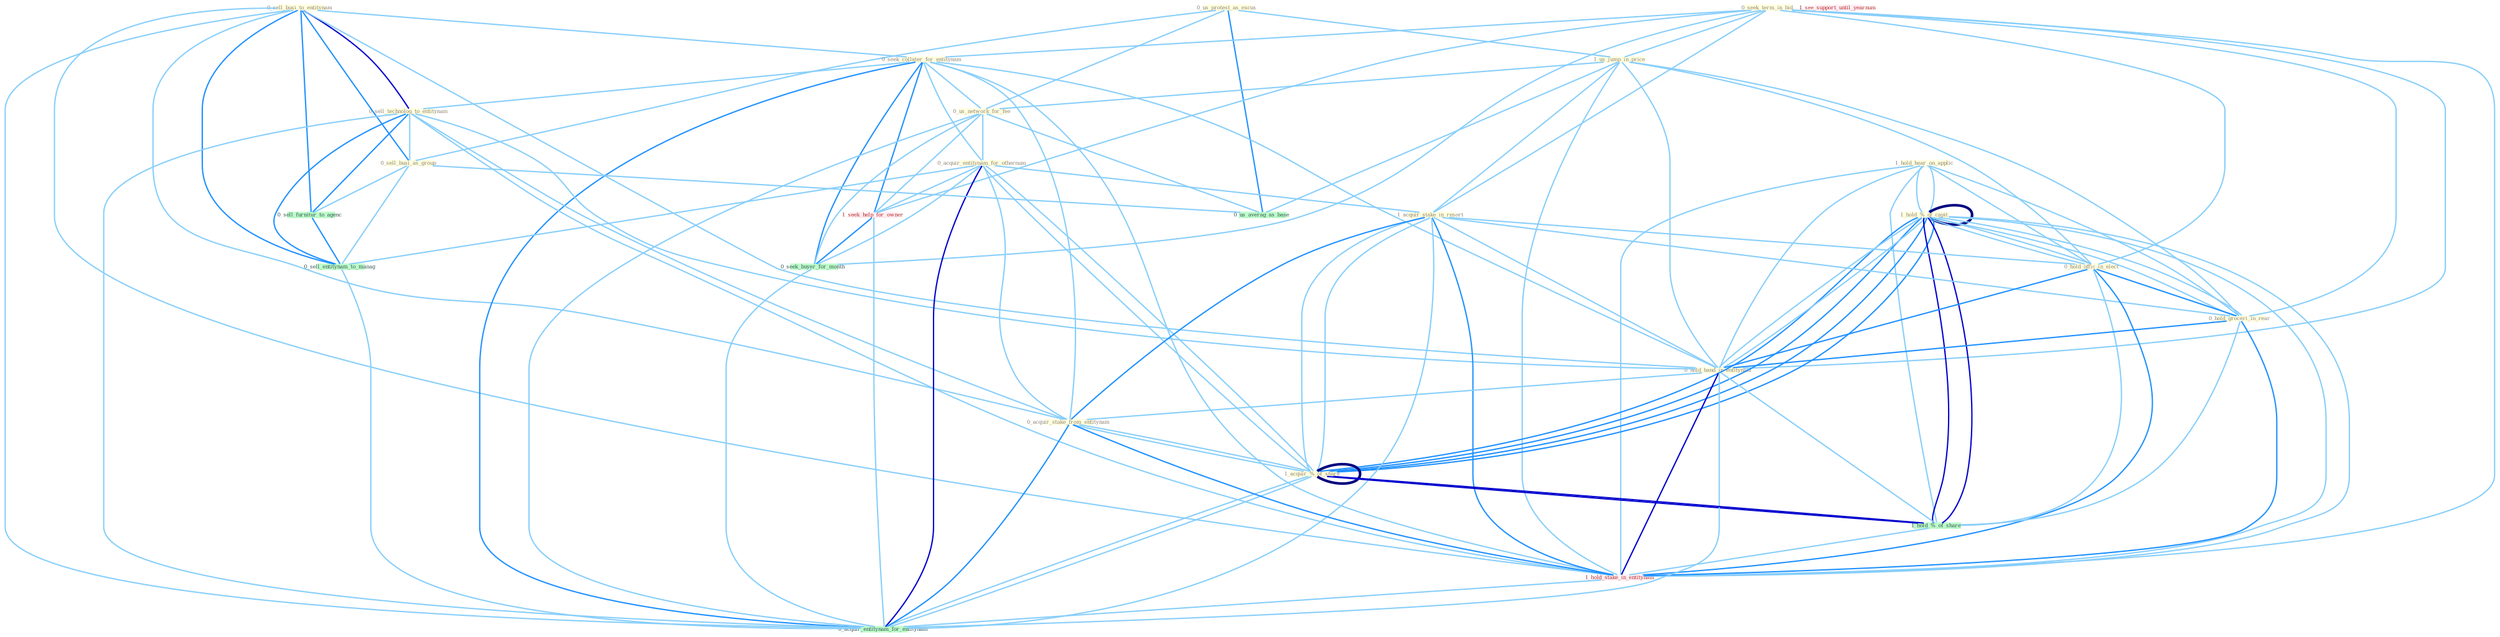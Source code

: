 Graph G{ 
    node
    [shape=polygon,style=filled,width=.5,height=.06,color="#BDFCC9",fixedsize=true,fontsize=4,
    fontcolor="#2f4f4f"];
    {node
    [color="#ffffe0", fontcolor="#8b7d6b"] "1_hold_hear_on_applic " "0_us_protest_as_excus " "0_seek_term_in_bid " "1_us_jump_in_price " "0_sell_busi_to_entitynam " "0_seek_collater_for_entitynam " "1_hold_%_of_capit " "0_sell_technolog_to_entitynam " "0_us_network_for_fee " "1_hold_%_of_capit " "0_acquir_entitynam_for_othernum " "1_acquir_stake_in_resort " "0_hold_offic_in_elect " "0_hold_groceri_in_rear " "0_sell_busi_as_group " "1_acquir_%_of_share " "0_hold_hand_in_entitynam " "0_acquir_stake_from_entitynam "}
{node [color="#fff0f5", fontcolor="#b22222"] "1_hold_stake_in_entitynam " "1_seek_help_for_owner " "1_see_support_until_yearnum "}
edge [color="#B0E2FF"];

	"1_hold_hear_on_applic " -- "1_hold_%_of_capit " [w="1", color="#87cefa" ];
	"1_hold_hear_on_applic " -- "1_hold_%_of_capit " [w="1", color="#87cefa" ];
	"1_hold_hear_on_applic " -- "0_hold_offic_in_elect " [w="1", color="#87cefa" ];
	"1_hold_hear_on_applic " -- "0_hold_groceri_in_rear " [w="1", color="#87cefa" ];
	"1_hold_hear_on_applic " -- "0_hold_hand_in_entitynam " [w="1", color="#87cefa" ];
	"1_hold_hear_on_applic " -- "1_hold_%_of_share " [w="1", color="#87cefa" ];
	"1_hold_hear_on_applic " -- "1_hold_stake_in_entitynam " [w="1", color="#87cefa" ];
	"0_us_protest_as_excus " -- "1_us_jump_in_price " [w="1", color="#87cefa" ];
	"0_us_protest_as_excus " -- "0_us_network_for_fee " [w="1", color="#87cefa" ];
	"0_us_protest_as_excus " -- "0_sell_busi_as_group " [w="1", color="#87cefa" ];
	"0_us_protest_as_excus " -- "0_us_averag_as_base " [w="2", color="#1e90ff" , len=0.8];
	"0_seek_term_in_bid " -- "1_us_jump_in_price " [w="1", color="#87cefa" ];
	"0_seek_term_in_bid " -- "0_seek_collater_for_entitynam " [w="1", color="#87cefa" ];
	"0_seek_term_in_bid " -- "1_acquir_stake_in_resort " [w="1", color="#87cefa" ];
	"0_seek_term_in_bid " -- "0_hold_offic_in_elect " [w="1", color="#87cefa" ];
	"0_seek_term_in_bid " -- "0_hold_groceri_in_rear " [w="1", color="#87cefa" ];
	"0_seek_term_in_bid " -- "0_hold_hand_in_entitynam " [w="1", color="#87cefa" ];
	"0_seek_term_in_bid " -- "1_hold_stake_in_entitynam " [w="1", color="#87cefa" ];
	"0_seek_term_in_bid " -- "1_seek_help_for_owner " [w="1", color="#87cefa" ];
	"0_seek_term_in_bid " -- "0_seek_buyer_for_month " [w="1", color="#87cefa" ];
	"1_us_jump_in_price " -- "0_us_network_for_fee " [w="1", color="#87cefa" ];
	"1_us_jump_in_price " -- "1_acquir_stake_in_resort " [w="1", color="#87cefa" ];
	"1_us_jump_in_price " -- "0_hold_offic_in_elect " [w="1", color="#87cefa" ];
	"1_us_jump_in_price " -- "0_hold_groceri_in_rear " [w="1", color="#87cefa" ];
	"1_us_jump_in_price " -- "0_hold_hand_in_entitynam " [w="1", color="#87cefa" ];
	"1_us_jump_in_price " -- "1_hold_stake_in_entitynam " [w="1", color="#87cefa" ];
	"1_us_jump_in_price " -- "0_us_averag_as_base " [w="1", color="#87cefa" ];
	"0_sell_busi_to_entitynam " -- "0_seek_collater_for_entitynam " [w="1", color="#87cefa" ];
	"0_sell_busi_to_entitynam " -- "0_sell_technolog_to_entitynam " [w="3", color="#0000cd" , len=0.6];
	"0_sell_busi_to_entitynam " -- "0_sell_busi_as_group " [w="2", color="#1e90ff" , len=0.8];
	"0_sell_busi_to_entitynam " -- "0_hold_hand_in_entitynam " [w="1", color="#87cefa" ];
	"0_sell_busi_to_entitynam " -- "0_acquir_stake_from_entitynam " [w="1", color="#87cefa" ];
	"0_sell_busi_to_entitynam " -- "1_hold_stake_in_entitynam " [w="1", color="#87cefa" ];
	"0_sell_busi_to_entitynam " -- "0_sell_furnitur_to_agenc " [w="2", color="#1e90ff" , len=0.8];
	"0_sell_busi_to_entitynam " -- "0_sell_entitynam_to_manag " [w="2", color="#1e90ff" , len=0.8];
	"0_sell_busi_to_entitynam " -- "0_acquir_entitynam_for_entitynam " [w="1", color="#87cefa" ];
	"0_seek_collater_for_entitynam " -- "0_sell_technolog_to_entitynam " [w="1", color="#87cefa" ];
	"0_seek_collater_for_entitynam " -- "0_us_network_for_fee " [w="1", color="#87cefa" ];
	"0_seek_collater_for_entitynam " -- "0_acquir_entitynam_for_othernum " [w="1", color="#87cefa" ];
	"0_seek_collater_for_entitynam " -- "0_hold_hand_in_entitynam " [w="1", color="#87cefa" ];
	"0_seek_collater_for_entitynam " -- "0_acquir_stake_from_entitynam " [w="1", color="#87cefa" ];
	"0_seek_collater_for_entitynam " -- "1_hold_stake_in_entitynam " [w="1", color="#87cefa" ];
	"0_seek_collater_for_entitynam " -- "1_seek_help_for_owner " [w="2", color="#1e90ff" , len=0.8];
	"0_seek_collater_for_entitynam " -- "0_seek_buyer_for_month " [w="2", color="#1e90ff" , len=0.8];
	"0_seek_collater_for_entitynam " -- "0_acquir_entitynam_for_entitynam " [w="2", color="#1e90ff" , len=0.8];
	"1_hold_%_of_capit " -- "1_hold_%_of_capit " [w="4", style=bold, color="#000080", len=0.4];
	"1_hold_%_of_capit " -- "0_hold_offic_in_elect " [w="1", color="#87cefa" ];
	"1_hold_%_of_capit " -- "0_hold_groceri_in_rear " [w="1", color="#87cefa" ];
	"1_hold_%_of_capit " -- "1_acquir_%_of_share " [w="2", color="#1e90ff" , len=0.8];
	"1_hold_%_of_capit " -- "0_hold_hand_in_entitynam " [w="1", color="#87cefa" ];
	"1_hold_%_of_capit " -- "1_hold_%_of_share " [w="3", color="#0000cd" , len=0.6];
	"1_hold_%_of_capit " -- "1_hold_stake_in_entitynam " [w="1", color="#87cefa" ];
	"1_hold_%_of_capit " -- "1_acquir_%_of_share " [w="2", color="#1e90ff" , len=0.8];
	"0_sell_technolog_to_entitynam " -- "0_sell_busi_as_group " [w="1", color="#87cefa" ];
	"0_sell_technolog_to_entitynam " -- "0_hold_hand_in_entitynam " [w="1", color="#87cefa" ];
	"0_sell_technolog_to_entitynam " -- "0_acquir_stake_from_entitynam " [w="1", color="#87cefa" ];
	"0_sell_technolog_to_entitynam " -- "1_hold_stake_in_entitynam " [w="1", color="#87cefa" ];
	"0_sell_technolog_to_entitynam " -- "0_sell_furnitur_to_agenc " [w="2", color="#1e90ff" , len=0.8];
	"0_sell_technolog_to_entitynam " -- "0_sell_entitynam_to_manag " [w="2", color="#1e90ff" , len=0.8];
	"0_sell_technolog_to_entitynam " -- "0_acquir_entitynam_for_entitynam " [w="1", color="#87cefa" ];
	"0_us_network_for_fee " -- "0_acquir_entitynam_for_othernum " [w="1", color="#87cefa" ];
	"0_us_network_for_fee " -- "1_seek_help_for_owner " [w="1", color="#87cefa" ];
	"0_us_network_for_fee " -- "0_seek_buyer_for_month " [w="1", color="#87cefa" ];
	"0_us_network_for_fee " -- "0_us_averag_as_base " [w="1", color="#87cefa" ];
	"0_us_network_for_fee " -- "0_acquir_entitynam_for_entitynam " [w="1", color="#87cefa" ];
	"1_hold_%_of_capit " -- "0_hold_offic_in_elect " [w="1", color="#87cefa" ];
	"1_hold_%_of_capit " -- "0_hold_groceri_in_rear " [w="1", color="#87cefa" ];
	"1_hold_%_of_capit " -- "1_acquir_%_of_share " [w="2", color="#1e90ff" , len=0.8];
	"1_hold_%_of_capit " -- "0_hold_hand_in_entitynam " [w="1", color="#87cefa" ];
	"1_hold_%_of_capit " -- "1_hold_%_of_share " [w="3", color="#0000cd" , len=0.6];
	"1_hold_%_of_capit " -- "1_hold_stake_in_entitynam " [w="1", color="#87cefa" ];
	"1_hold_%_of_capit " -- "1_acquir_%_of_share " [w="2", color="#1e90ff" , len=0.8];
	"0_acquir_entitynam_for_othernum " -- "1_acquir_stake_in_resort " [w="1", color="#87cefa" ];
	"0_acquir_entitynam_for_othernum " -- "1_acquir_%_of_share " [w="1", color="#87cefa" ];
	"0_acquir_entitynam_for_othernum " -- "0_acquir_stake_from_entitynam " [w="1", color="#87cefa" ];
	"0_acquir_entitynam_for_othernum " -- "1_seek_help_for_owner " [w="1", color="#87cefa" ];
	"0_acquir_entitynam_for_othernum " -- "0_seek_buyer_for_month " [w="1", color="#87cefa" ];
	"0_acquir_entitynam_for_othernum " -- "1_acquir_%_of_share " [w="1", color="#87cefa" ];
	"0_acquir_entitynam_for_othernum " -- "0_sell_entitynam_to_manag " [w="1", color="#87cefa" ];
	"0_acquir_entitynam_for_othernum " -- "0_acquir_entitynam_for_entitynam " [w="3", color="#0000cd" , len=0.6];
	"1_acquir_stake_in_resort " -- "0_hold_offic_in_elect " [w="1", color="#87cefa" ];
	"1_acquir_stake_in_resort " -- "0_hold_groceri_in_rear " [w="1", color="#87cefa" ];
	"1_acquir_stake_in_resort " -- "1_acquir_%_of_share " [w="1", color="#87cefa" ];
	"1_acquir_stake_in_resort " -- "0_hold_hand_in_entitynam " [w="1", color="#87cefa" ];
	"1_acquir_stake_in_resort " -- "0_acquir_stake_from_entitynam " [w="2", color="#1e90ff" , len=0.8];
	"1_acquir_stake_in_resort " -- "1_hold_stake_in_entitynam " [w="2", color="#1e90ff" , len=0.8];
	"1_acquir_stake_in_resort " -- "1_acquir_%_of_share " [w="1", color="#87cefa" ];
	"1_acquir_stake_in_resort " -- "0_acquir_entitynam_for_entitynam " [w="1", color="#87cefa" ];
	"0_hold_offic_in_elect " -- "0_hold_groceri_in_rear " [w="2", color="#1e90ff" , len=0.8];
	"0_hold_offic_in_elect " -- "0_hold_hand_in_entitynam " [w="2", color="#1e90ff" , len=0.8];
	"0_hold_offic_in_elect " -- "1_hold_%_of_share " [w="1", color="#87cefa" ];
	"0_hold_offic_in_elect " -- "1_hold_stake_in_entitynam " [w="2", color="#1e90ff" , len=0.8];
	"0_hold_groceri_in_rear " -- "0_hold_hand_in_entitynam " [w="2", color="#1e90ff" , len=0.8];
	"0_hold_groceri_in_rear " -- "1_hold_%_of_share " [w="1", color="#87cefa" ];
	"0_hold_groceri_in_rear " -- "1_hold_stake_in_entitynam " [w="2", color="#1e90ff" , len=0.8];
	"0_sell_busi_as_group " -- "0_sell_furnitur_to_agenc " [w="1", color="#87cefa" ];
	"0_sell_busi_as_group " -- "0_us_averag_as_base " [w="1", color="#87cefa" ];
	"0_sell_busi_as_group " -- "0_sell_entitynam_to_manag " [w="1", color="#87cefa" ];
	"1_acquir_%_of_share " -- "0_acquir_stake_from_entitynam " [w="1", color="#87cefa" ];
	"1_acquir_%_of_share " -- "1_hold_%_of_share " [w="3", color="#0000cd" , len=0.6];
	"1_acquir_%_of_share " -- "1_acquir_%_of_share " [w="4", style=bold, color="#000080", len=0.4];
	"1_acquir_%_of_share " -- "0_acquir_entitynam_for_entitynam " [w="1", color="#87cefa" ];
	"0_hold_hand_in_entitynam " -- "0_acquir_stake_from_entitynam " [w="1", color="#87cefa" ];
	"0_hold_hand_in_entitynam " -- "1_hold_%_of_share " [w="1", color="#87cefa" ];
	"0_hold_hand_in_entitynam " -- "1_hold_stake_in_entitynam " [w="3", color="#0000cd" , len=0.6];
	"0_hold_hand_in_entitynam " -- "0_acquir_entitynam_for_entitynam " [w="1", color="#87cefa" ];
	"0_acquir_stake_from_entitynam " -- "1_hold_stake_in_entitynam " [w="2", color="#1e90ff" , len=0.8];
	"0_acquir_stake_from_entitynam " -- "1_acquir_%_of_share " [w="1", color="#87cefa" ];
	"0_acquir_stake_from_entitynam " -- "0_acquir_entitynam_for_entitynam " [w="2", color="#1e90ff" , len=0.8];
	"1_hold_%_of_share " -- "1_hold_stake_in_entitynam " [w="1", color="#87cefa" ];
	"1_hold_%_of_share " -- "1_acquir_%_of_share " [w="3", color="#0000cd" , len=0.6];
	"1_hold_stake_in_entitynam " -- "0_acquir_entitynam_for_entitynam " [w="1", color="#87cefa" ];
	"1_seek_help_for_owner " -- "0_seek_buyer_for_month " [w="2", color="#1e90ff" , len=0.8];
	"1_seek_help_for_owner " -- "0_acquir_entitynam_for_entitynam " [w="1", color="#87cefa" ];
	"0_seek_buyer_for_month " -- "0_acquir_entitynam_for_entitynam " [w="1", color="#87cefa" ];
	"1_acquir_%_of_share " -- "0_acquir_entitynam_for_entitynam " [w="1", color="#87cefa" ];
	"0_sell_furnitur_to_agenc " -- "0_sell_entitynam_to_manag " [w="2", color="#1e90ff" , len=0.8];
	"0_sell_entitynam_to_manag " -- "0_acquir_entitynam_for_entitynam " [w="1", color="#87cefa" ];
}